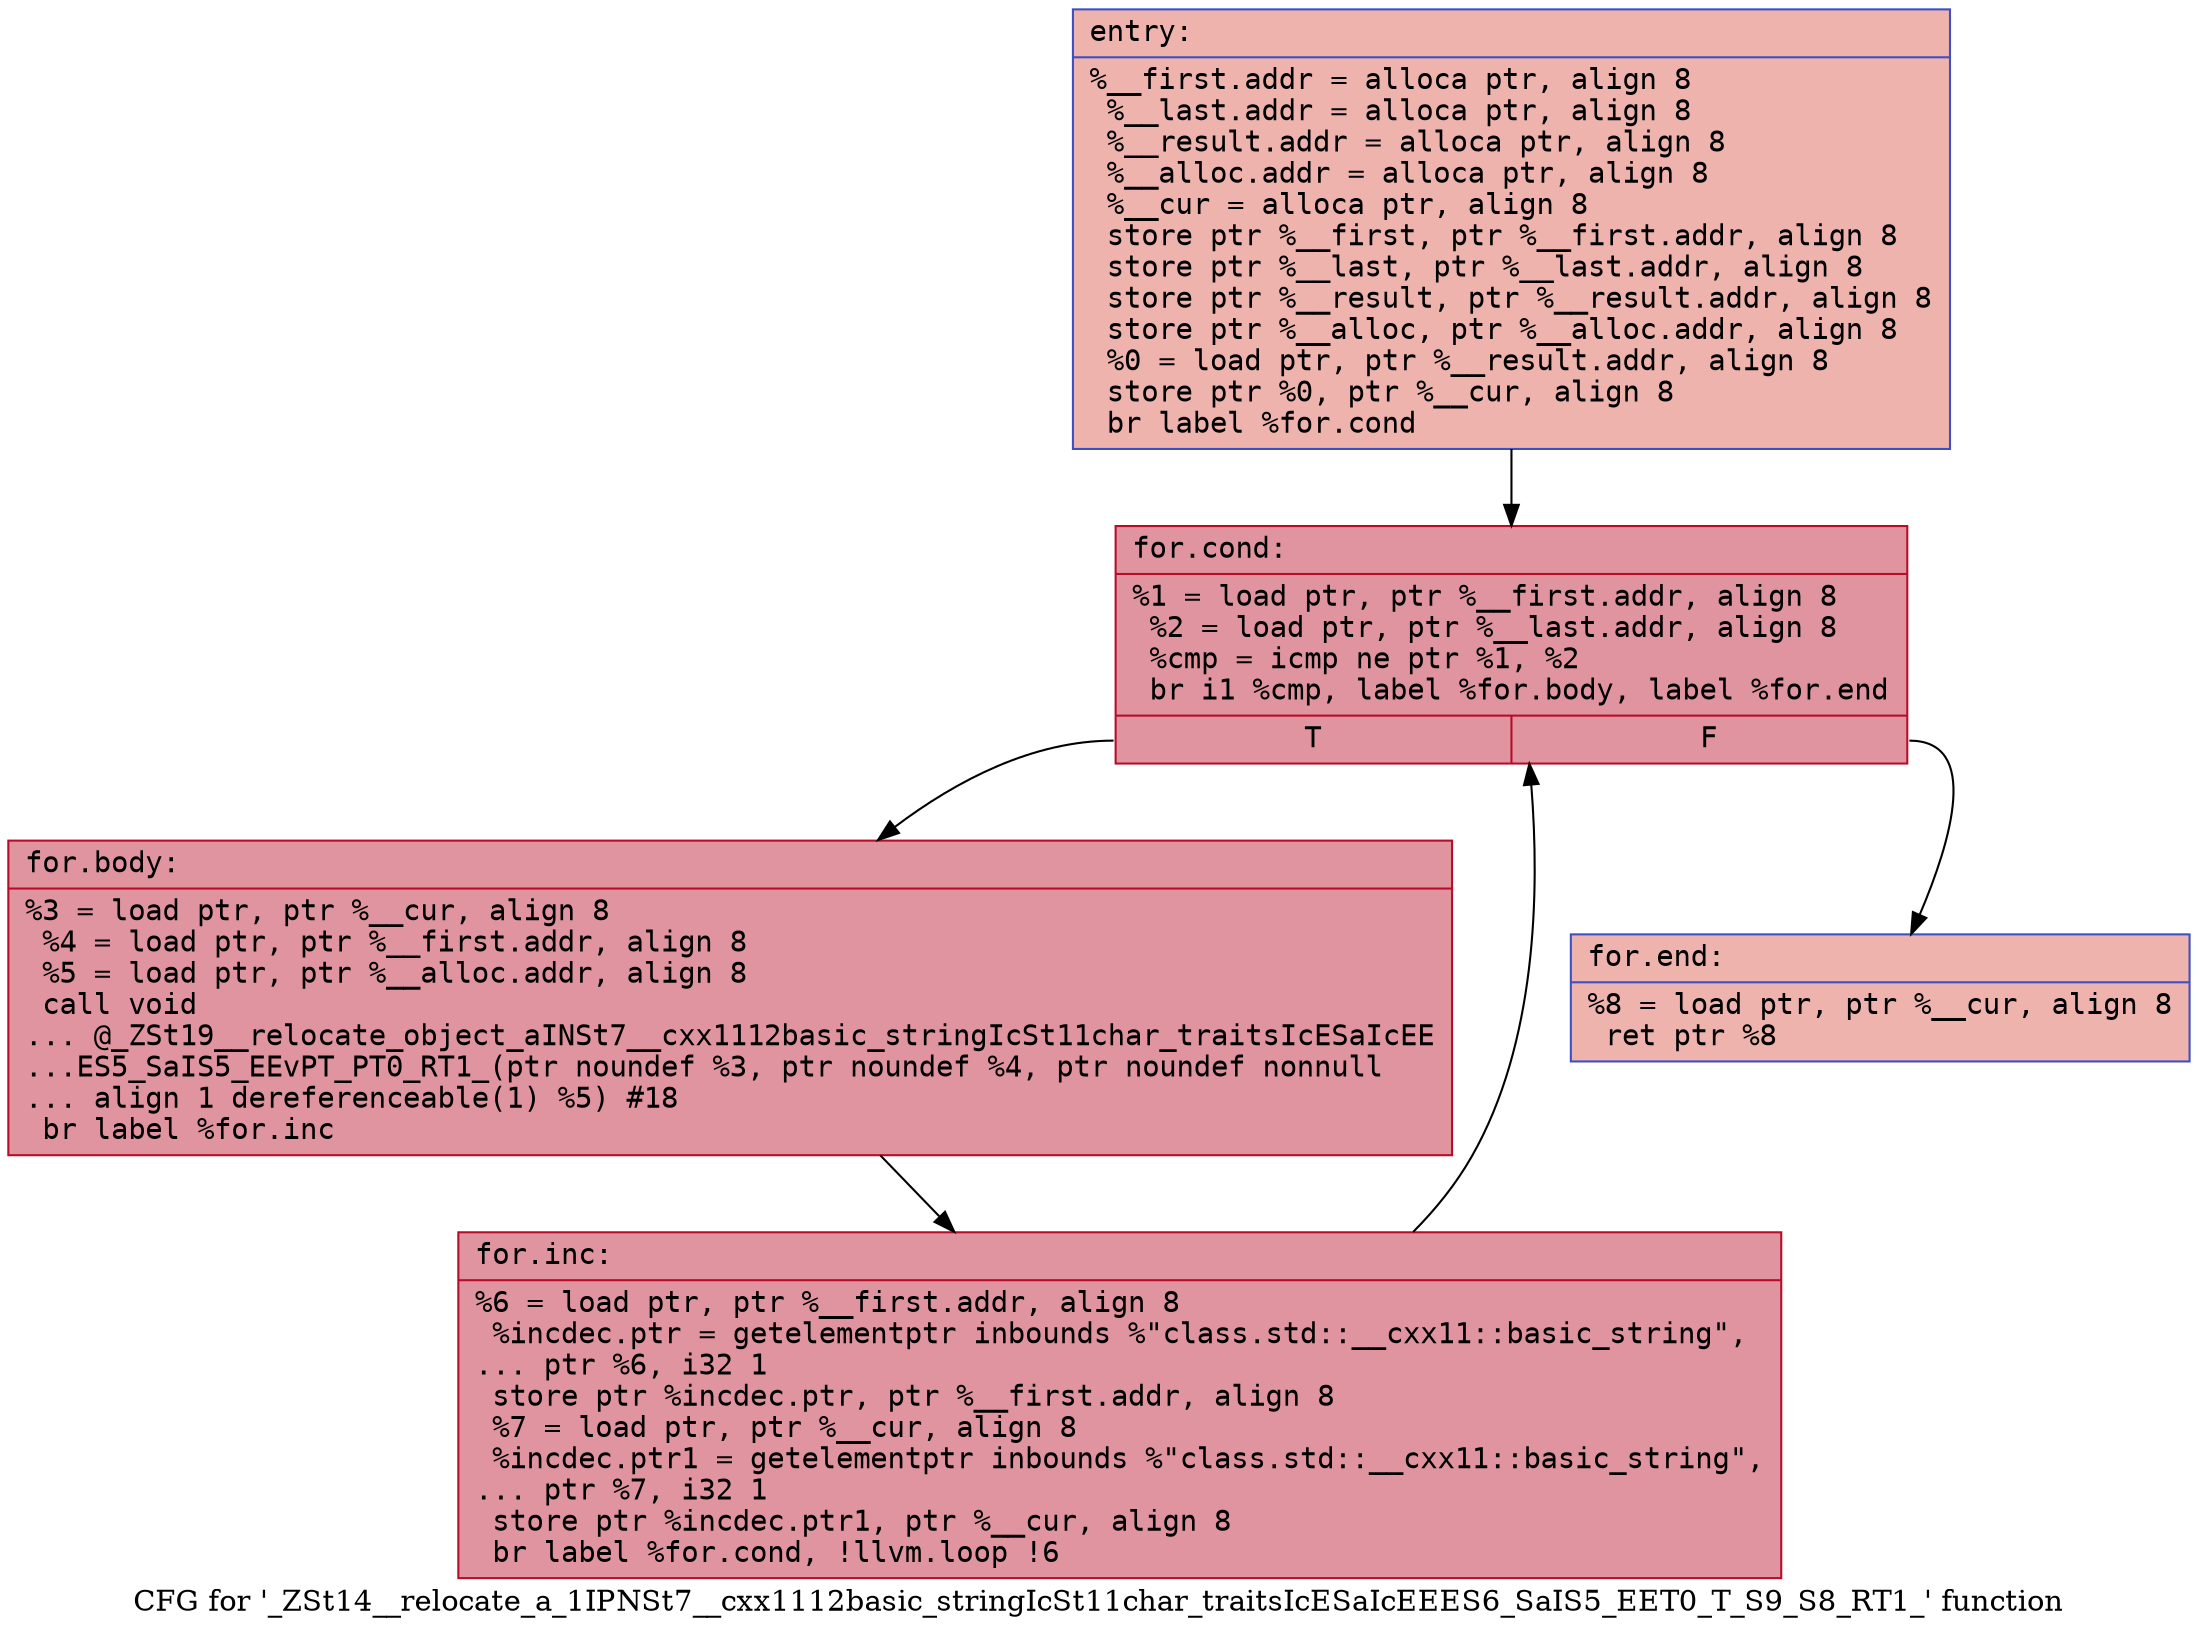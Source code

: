 digraph "CFG for '_ZSt14__relocate_a_1IPNSt7__cxx1112basic_stringIcSt11char_traitsIcESaIcEEES6_SaIS5_EET0_T_S9_S8_RT1_' function" {
	label="CFG for '_ZSt14__relocate_a_1IPNSt7__cxx1112basic_stringIcSt11char_traitsIcESaIcEEES6_SaIS5_EET0_T_S9_S8_RT1_' function";

	Node0x5584168967b0 [shape=record,color="#3d50c3ff", style=filled, fillcolor="#d6524470" fontname="Courier",label="{entry:\l|  %__first.addr = alloca ptr, align 8\l  %__last.addr = alloca ptr, align 8\l  %__result.addr = alloca ptr, align 8\l  %__alloc.addr = alloca ptr, align 8\l  %__cur = alloca ptr, align 8\l  store ptr %__first, ptr %__first.addr, align 8\l  store ptr %__last, ptr %__last.addr, align 8\l  store ptr %__result, ptr %__result.addr, align 8\l  store ptr %__alloc, ptr %__alloc.addr, align 8\l  %0 = load ptr, ptr %__result.addr, align 8\l  store ptr %0, ptr %__cur, align 8\l  br label %for.cond\l}"];
	Node0x5584168967b0 -> Node0x558416896e50[tooltip="entry -> for.cond\nProbability 100.00%" ];
	Node0x558416896e50 [shape=record,color="#b70d28ff", style=filled, fillcolor="#b70d2870" fontname="Courier",label="{for.cond:\l|  %1 = load ptr, ptr %__first.addr, align 8\l  %2 = load ptr, ptr %__last.addr, align 8\l  %cmp = icmp ne ptr %1, %2\l  br i1 %cmp, label %for.body, label %for.end\l|{<s0>T|<s1>F}}"];
	Node0x558416896e50:s0 -> Node0x558416897080[tooltip="for.cond -> for.body\nProbability 96.88%" ];
	Node0x558416896e50:s1 -> Node0x5584168972a0[tooltip="for.cond -> for.end\nProbability 3.12%" ];
	Node0x558416897080 [shape=record,color="#b70d28ff", style=filled, fillcolor="#b70d2870" fontname="Courier",label="{for.body:\l|  %3 = load ptr, ptr %__cur, align 8\l  %4 = load ptr, ptr %__first.addr, align 8\l  %5 = load ptr, ptr %__alloc.addr, align 8\l  call void\l... @_ZSt19__relocate_object_aINSt7__cxx1112basic_stringIcSt11char_traitsIcESaIcEE\l...ES5_SaIS5_EEvPT_PT0_RT1_(ptr noundef %3, ptr noundef %4, ptr noundef nonnull\l... align 1 dereferenceable(1) %5) #18\l  br label %for.inc\l}"];
	Node0x558416897080 -> Node0x5584168976a0[tooltip="for.body -> for.inc\nProbability 100.00%" ];
	Node0x5584168976a0 [shape=record,color="#b70d28ff", style=filled, fillcolor="#b70d2870" fontname="Courier",label="{for.inc:\l|  %6 = load ptr, ptr %__first.addr, align 8\l  %incdec.ptr = getelementptr inbounds %\"class.std::__cxx11::basic_string\",\l... ptr %6, i32 1\l  store ptr %incdec.ptr, ptr %__first.addr, align 8\l  %7 = load ptr, ptr %__cur, align 8\l  %incdec.ptr1 = getelementptr inbounds %\"class.std::__cxx11::basic_string\",\l... ptr %7, i32 1\l  store ptr %incdec.ptr1, ptr %__cur, align 8\l  br label %for.cond, !llvm.loop !6\l}"];
	Node0x5584168976a0 -> Node0x558416896e50[tooltip="for.inc -> for.cond\nProbability 100.00%" ];
	Node0x5584168972a0 [shape=record,color="#3d50c3ff", style=filled, fillcolor="#d6524470" fontname="Courier",label="{for.end:\l|  %8 = load ptr, ptr %__cur, align 8\l  ret ptr %8\l}"];
}
